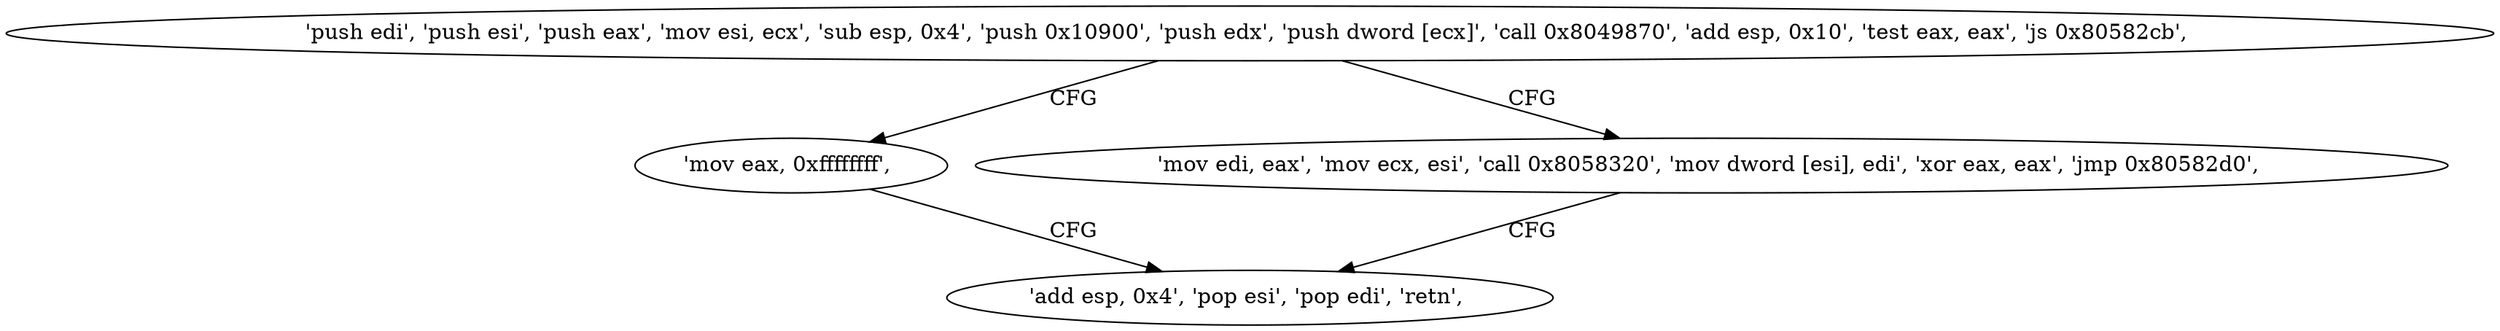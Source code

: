 digraph "func" {
"134578848" [label = "'push edi', 'push esi', 'push eax', 'mov esi, ecx', 'sub esp, 0x4', 'push 0x10900', 'push edx', 'push dword [ecx]', 'call 0x8049870', 'add esp, 0x10', 'test eax, eax', 'js 0x80582cb', " ]
"134578891" [label = "'mov eax, 0xffffffff', " ]
"134578876" [label = "'mov edi, eax', 'mov ecx, esi', 'call 0x8058320', 'mov dword [esi], edi', 'xor eax, eax', 'jmp 0x80582d0', " ]
"134578896" [label = "'add esp, 0x4', 'pop esi', 'pop edi', 'retn', " ]
"134578848" -> "134578891" [ label = "CFG" ]
"134578848" -> "134578876" [ label = "CFG" ]
"134578891" -> "134578896" [ label = "CFG" ]
"134578876" -> "134578896" [ label = "CFG" ]
}
